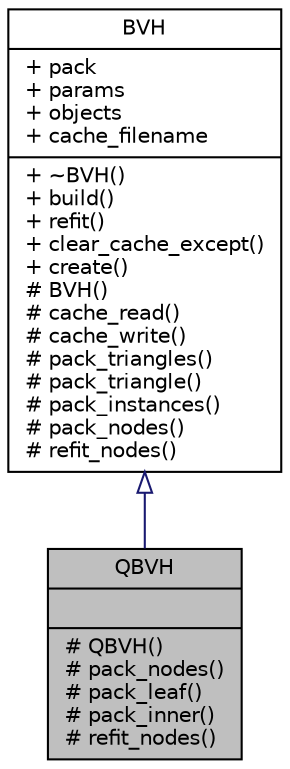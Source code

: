 digraph G
{
  edge [fontname="Helvetica",fontsize="10",labelfontname="Helvetica",labelfontsize="10"];
  node [fontname="Helvetica",fontsize="10",shape=record];
  Node1 [label="{QBVH\n||# QBVH()\l# pack_nodes()\l# pack_leaf()\l# pack_inner()\l# refit_nodes()\l}",height=0.2,width=0.4,color="black", fillcolor="grey75", style="filled" fontcolor="black"];
  Node2 -> Node1 [dir=back,color="midnightblue",fontsize="10",style="solid",arrowtail="empty",fontname="Helvetica"];
  Node2 [label="{BVH\n|+ pack\l+ params\l+ objects\l+ cache_filename\l|+ ~BVH()\l+ build()\l+ refit()\l+ clear_cache_except()\l+ create()\l# BVH()\l# cache_read()\l# cache_write()\l# pack_triangles()\l# pack_triangle()\l# pack_instances()\l# pack_nodes()\l# refit_nodes()\l}",height=0.2,width=0.4,color="black", fillcolor="white", style="filled",URL="$de/de9/classBVH.html"];
}
